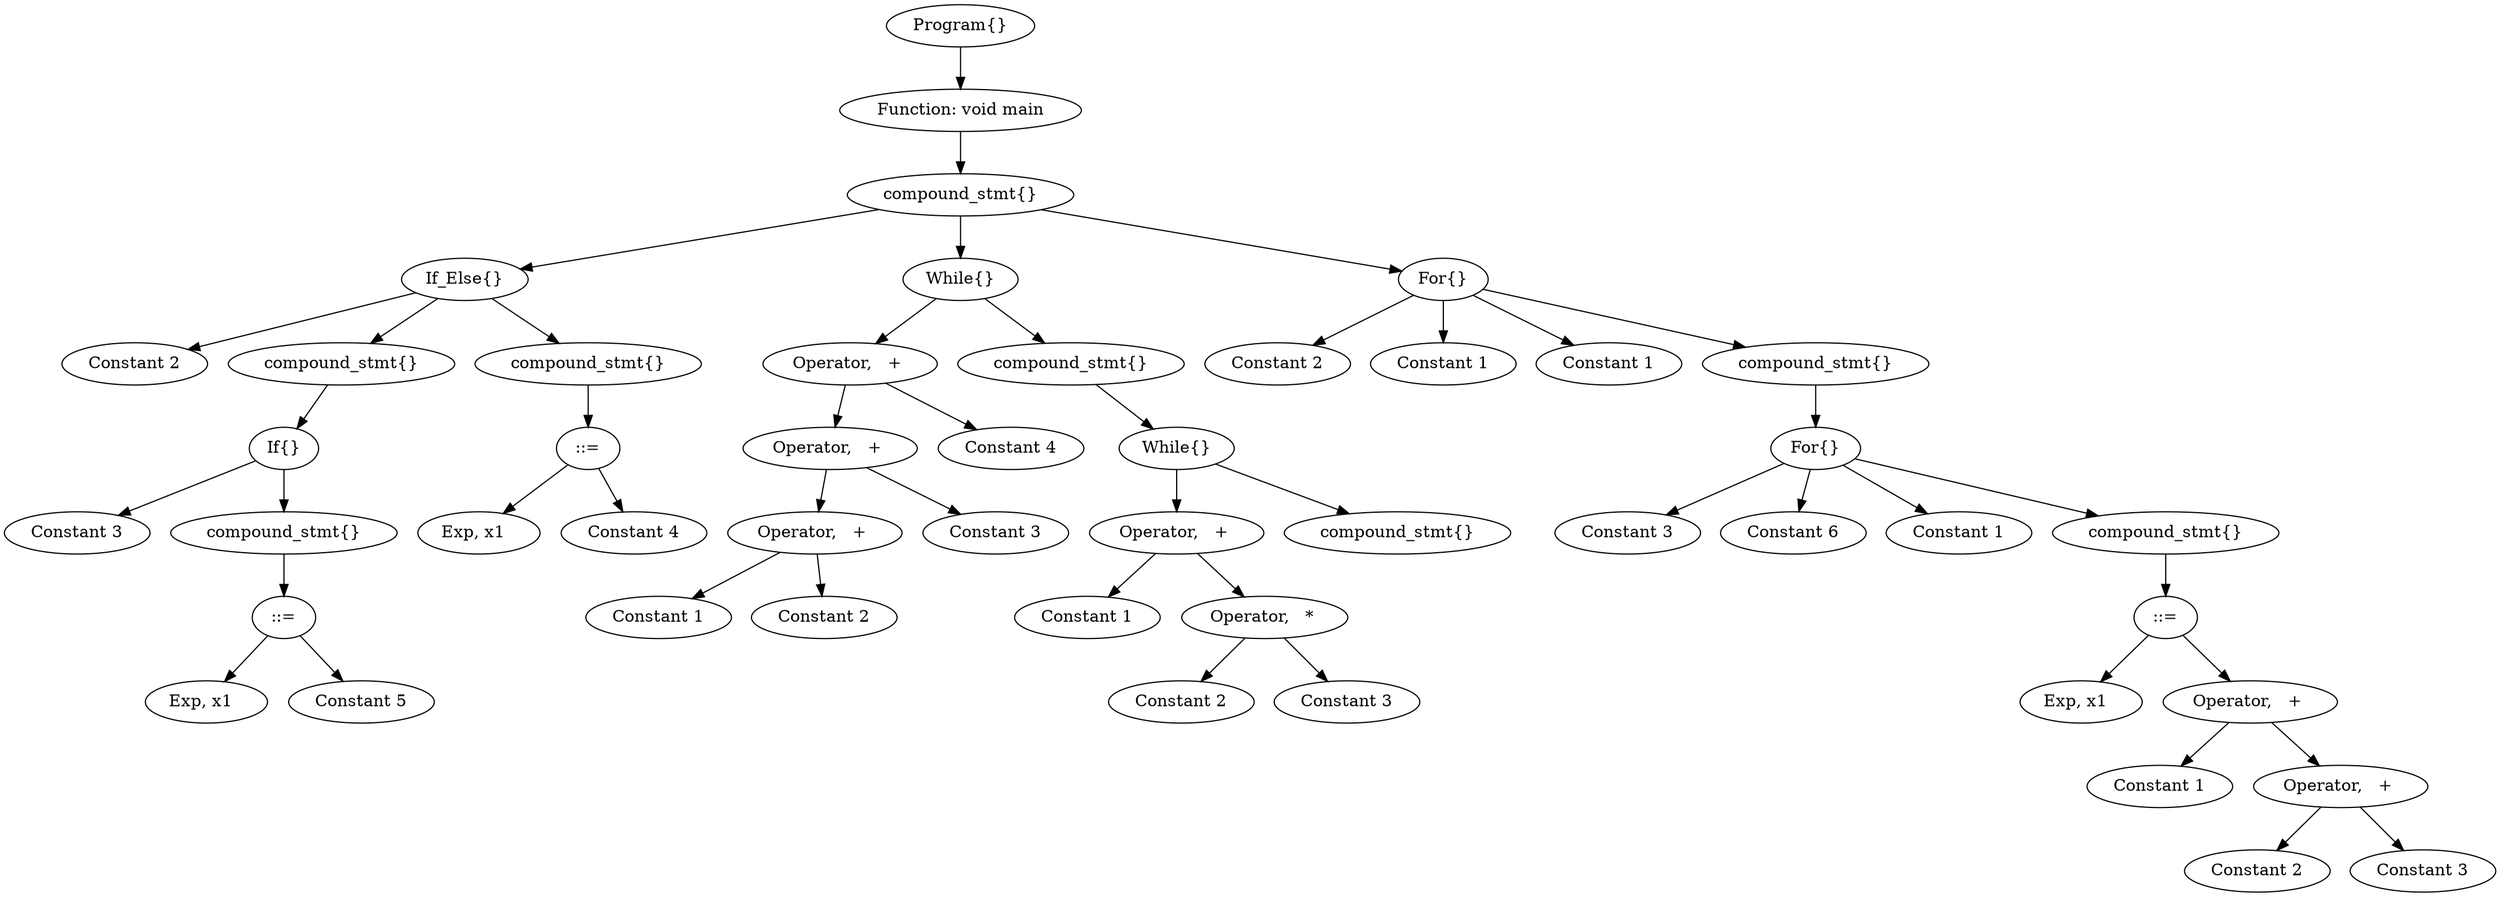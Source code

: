 digraph g {
49 [label="Program{}"];
48 [label="Function: void main"];
47 [label="compound_stmt{}"];
13 [label="If_Else{}"];
1 [label="Constant 2"];
8 [label="compound_stmt{}"];
7 [label="If{}"];
2 [label="Constant 3"];
6 [label="compound_stmt{}"];
5 [label="::="];
3 [label="Exp, x1  "];
4 [label="Constant 5"];
12 [label="compound_stmt{}"];
11 [label="::="];
9 [label="Exp, x1  "];
10 [label="Constant 4"];
29 [label="While{}"];
20 [label="Operator,   + "];
18 [label="Operator,   + "];
16 [label="Operator,   + "];
14 [label="Constant 1"];
15 [label="Constant 2"];
17 [label="Constant 3"];
19 [label="Constant 4"];
28 [label="compound_stmt{}"];
27 [label="While{}"];
25 [label="Operator,   + "];
21 [label="Constant 1"];
24 [label="Operator,   * "];
22 [label="Constant 2"];
23 [label="Constant 3"];
26 [label="compound_stmt{}"];
46 [label="For{}"];
30 [label="Constant 2"];
31 [label="Constant 1"];
32 [label="Constant 1"];
45 [label="compound_stmt{}"];
44 [label="For{}"];
33 [label="Constant 3"];
34 [label="Constant 6"];
35 [label="Constant 1"];
43 [label="compound_stmt{}"];
42 [label="::="];
36 [label="Exp, x1  "];
41 [label="Operator,   + "];
37 [label="Constant 1"];
40 [label="Operator,   + "];
38 [label="Constant 2"];
39 [label="Constant 3"];
49->48;
48->47;
47->13;
13->1;
13->8;
8->7;
7->2;
7->6;
6->5;
5->3;
5->4;
13->12;
12->11;
11->9;
11->10;
47->29;
29->20;
20->18;
18->16;
16->14;
16->15;
18->17;
20->19;
29->28;
28->27;
27->25;
25->21;
25->24;
24->22;
24->23;
27->26;
47->46;
46->30;
46->31;
46->32;
46->45;
45->44;
44->33;
44->34;
44->35;
44->43;
43->42;
42->36;
42->41;
41->37;
41->40;
40->38;
40->39;
}